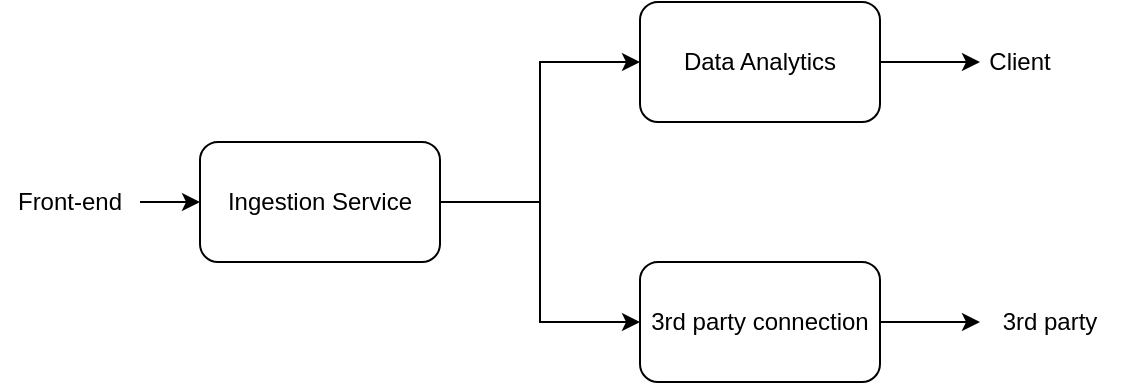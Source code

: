 <mxfile version="13.6.2" type="github">
  <diagram id="N4Vqyrb39_QXqRwKlj0B" name="Page-1">
    <mxGraphModel dx="868" dy="445" grid="1" gridSize="10" guides="1" tooltips="1" connect="1" arrows="1" fold="1" page="1" pageScale="1" pageWidth="827" pageHeight="1169" math="0" shadow="0">
      <root>
        <mxCell id="0" />
        <mxCell id="1" parent="0" />
        <mxCell id="YElwogY75-uW2WK6O3v9-8" style="edgeStyle=orthogonalEdgeStyle;rounded=0;orthogonalLoop=1;jettySize=auto;html=1;entryX=0;entryY=0.5;entryDx=0;entryDy=0;" edge="1" parent="1" source="YElwogY75-uW2WK6O3v9-1" target="YElwogY75-uW2WK6O3v9-2">
          <mxGeometry relative="1" as="geometry" />
        </mxCell>
        <mxCell id="YElwogY75-uW2WK6O3v9-9" style="edgeStyle=orthogonalEdgeStyle;rounded=0;orthogonalLoop=1;jettySize=auto;html=1;entryX=0;entryY=0.5;entryDx=0;entryDy=0;" edge="1" parent="1" source="YElwogY75-uW2WK6O3v9-1" target="YElwogY75-uW2WK6O3v9-3">
          <mxGeometry relative="1" as="geometry" />
        </mxCell>
        <mxCell id="YElwogY75-uW2WK6O3v9-1" value="Ingestion Service" style="rounded=1;whiteSpace=wrap;html=1;" vertex="1" parent="1">
          <mxGeometry x="260" y="170" width="120" height="60" as="geometry" />
        </mxCell>
        <mxCell id="YElwogY75-uW2WK6O3v9-7" style="edgeStyle=orthogonalEdgeStyle;rounded=0;orthogonalLoop=1;jettySize=auto;html=1;" edge="1" parent="1" source="YElwogY75-uW2WK6O3v9-2" target="YElwogY75-uW2WK6O3v9-6">
          <mxGeometry relative="1" as="geometry" />
        </mxCell>
        <mxCell id="YElwogY75-uW2WK6O3v9-2" value="Data Analytics" style="rounded=1;whiteSpace=wrap;html=1;" vertex="1" parent="1">
          <mxGeometry x="480" y="100" width="120" height="60" as="geometry" />
        </mxCell>
        <mxCell id="YElwogY75-uW2WK6O3v9-11" style="edgeStyle=orthogonalEdgeStyle;rounded=0;orthogonalLoop=1;jettySize=auto;html=1;" edge="1" parent="1" source="YElwogY75-uW2WK6O3v9-3" target="YElwogY75-uW2WK6O3v9-10">
          <mxGeometry relative="1" as="geometry" />
        </mxCell>
        <mxCell id="YElwogY75-uW2WK6O3v9-3" value="3rd party connection" style="rounded=1;whiteSpace=wrap;html=1;" vertex="1" parent="1">
          <mxGeometry x="480" y="230" width="120" height="60" as="geometry" />
        </mxCell>
        <mxCell id="YElwogY75-uW2WK6O3v9-5" style="edgeStyle=orthogonalEdgeStyle;rounded=0;orthogonalLoop=1;jettySize=auto;html=1;" edge="1" parent="1" source="YElwogY75-uW2WK6O3v9-4" target="YElwogY75-uW2WK6O3v9-1">
          <mxGeometry relative="1" as="geometry" />
        </mxCell>
        <mxCell id="YElwogY75-uW2WK6O3v9-4" value="Front-end" style="text;html=1;strokeColor=none;fillColor=none;align=center;verticalAlign=middle;whiteSpace=wrap;rounded=0;" vertex="1" parent="1">
          <mxGeometry x="160" y="190" width="70" height="20" as="geometry" />
        </mxCell>
        <mxCell id="YElwogY75-uW2WK6O3v9-6" value="Client" style="text;html=1;strokeColor=none;fillColor=none;align=center;verticalAlign=middle;whiteSpace=wrap;rounded=0;" vertex="1" parent="1">
          <mxGeometry x="650" y="120" width="40" height="20" as="geometry" />
        </mxCell>
        <mxCell id="YElwogY75-uW2WK6O3v9-10" value="3rd party" style="text;html=1;strokeColor=none;fillColor=none;align=center;verticalAlign=middle;whiteSpace=wrap;rounded=0;" vertex="1" parent="1">
          <mxGeometry x="650" y="250" width="70" height="20" as="geometry" />
        </mxCell>
      </root>
    </mxGraphModel>
  </diagram>
</mxfile>
